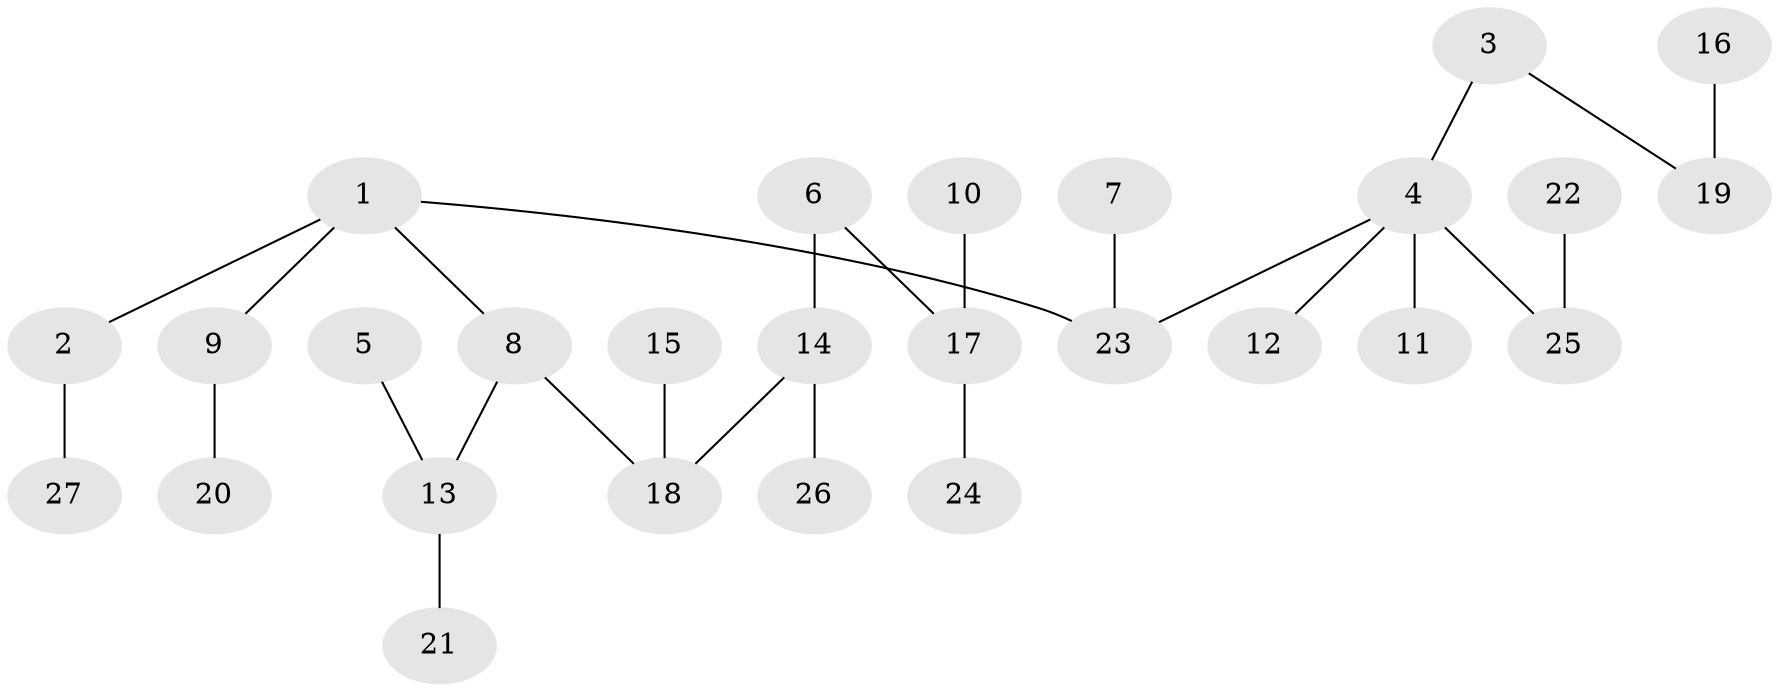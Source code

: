 // original degree distribution, {5: 0.11320754716981132, 2: 0.2830188679245283, 4: 0.03773584905660377, 1: 0.5094339622641509, 3: 0.05660377358490566}
// Generated by graph-tools (version 1.1) at 2025/02/03/09/25 03:02:19]
// undirected, 27 vertices, 26 edges
graph export_dot {
graph [start="1"]
  node [color=gray90,style=filled];
  1;
  2;
  3;
  4;
  5;
  6;
  7;
  8;
  9;
  10;
  11;
  12;
  13;
  14;
  15;
  16;
  17;
  18;
  19;
  20;
  21;
  22;
  23;
  24;
  25;
  26;
  27;
  1 -- 2 [weight=1.0];
  1 -- 8 [weight=1.0];
  1 -- 9 [weight=1.0];
  1 -- 23 [weight=1.0];
  2 -- 27 [weight=1.0];
  3 -- 4 [weight=1.0];
  3 -- 19 [weight=1.0];
  4 -- 11 [weight=1.0];
  4 -- 12 [weight=1.0];
  4 -- 23 [weight=1.0];
  4 -- 25 [weight=1.0];
  5 -- 13 [weight=1.0];
  6 -- 14 [weight=1.0];
  6 -- 17 [weight=1.0];
  7 -- 23 [weight=1.0];
  8 -- 13 [weight=1.0];
  8 -- 18 [weight=1.0];
  9 -- 20 [weight=1.0];
  10 -- 17 [weight=1.0];
  13 -- 21 [weight=1.0];
  14 -- 18 [weight=1.0];
  14 -- 26 [weight=1.0];
  15 -- 18 [weight=1.0];
  16 -- 19 [weight=1.0];
  17 -- 24 [weight=1.0];
  22 -- 25 [weight=1.0];
}
